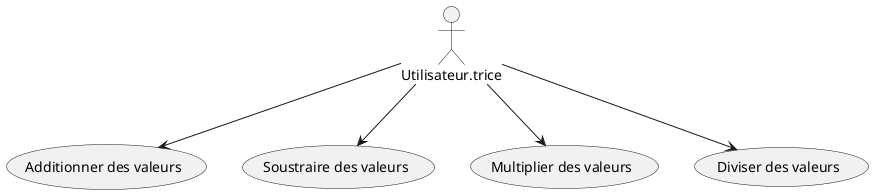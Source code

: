 @startuml
    Utilisateur.trice --> (Additionner des valeurs)
    Utilisateur.trice --> (Soustraire des valeurs)
    Utilisateur.trice --> (Multiplier des valeurs)
    Utilisateur.trice --> (Diviser des valeurs)
@enduml
